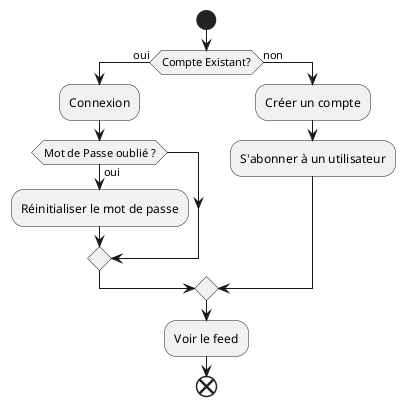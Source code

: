 @startuml activity

start

if (Compte Existant?) then (oui) 
  :Connexion;
  if (Mot de Passe oublié ?) then (oui)
  :Réinitialiser le mot de passe;
  endif
else (non)
  :Créer un compte;
  :S'abonner à un utilisateur;
endif 

:Voir le feed;

end

@enduml
